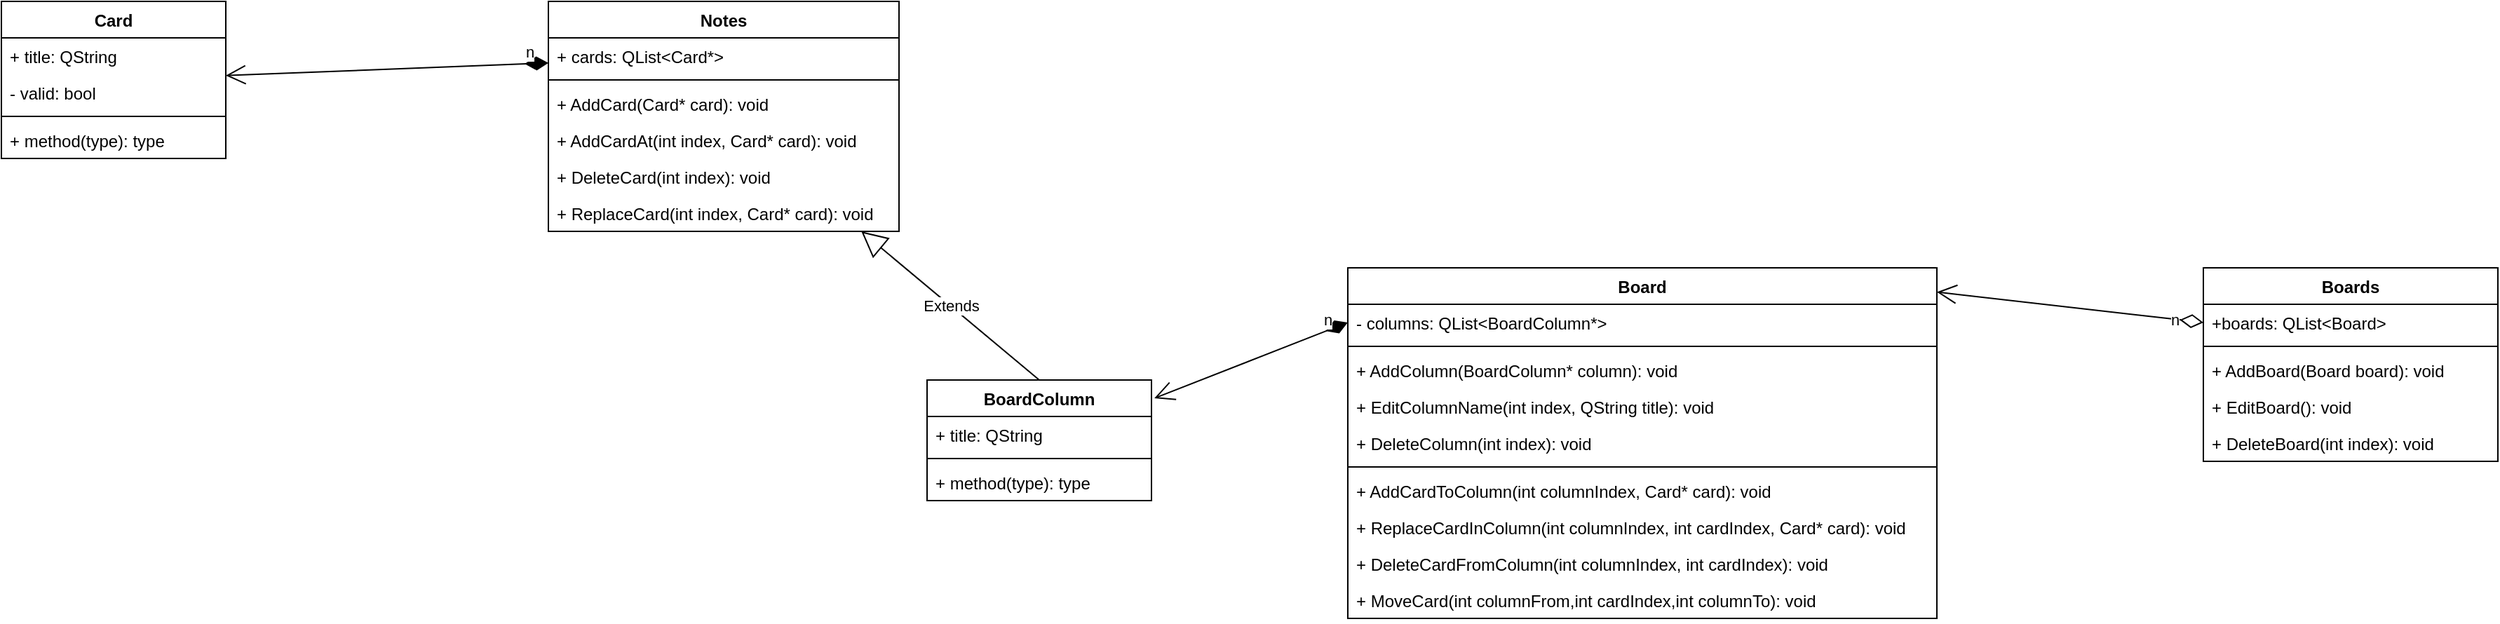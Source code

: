<mxfile version="14.6.13" type="device"><diagram id="CSuVZCnSPOmZjhs5n-r2" name="Страница 1"><mxGraphModel dx="1919" dy="1674" grid="1" gridSize="10" guides="1" tooltips="1" connect="1" arrows="1" fold="1" page="1" pageScale="1" pageWidth="827" pageHeight="1169" math="0" shadow="0"><root><mxCell id="0"/><mxCell id="1" parent="0"/><mxCell id="DFRHXNJqxid7YJgr2c0--1" value="Board" style="swimlane;fontStyle=1;align=center;verticalAlign=top;childLayout=stackLayout;horizontal=1;startSize=26;horizontalStack=0;resizeParent=1;resizeParentMax=0;resizeLast=0;collapsible=1;marginBottom=0;" vertex="1" parent="1"><mxGeometry x="480" y="100" width="420" height="250" as="geometry"/></mxCell><mxCell id="DFRHXNJqxid7YJgr2c0--2" value="- columns: QList&lt;BoardColumn*&gt;" style="text;strokeColor=none;fillColor=none;align=left;verticalAlign=top;spacingLeft=4;spacingRight=4;overflow=hidden;rotatable=0;points=[[0,0.5],[1,0.5]];portConstraint=eastwest;" vertex="1" parent="DFRHXNJqxid7YJgr2c0--1"><mxGeometry y="26" width="420" height="26" as="geometry"/></mxCell><mxCell id="DFRHXNJqxid7YJgr2c0--3" value="" style="line;strokeWidth=1;fillColor=none;align=left;verticalAlign=middle;spacingTop=-1;spacingLeft=3;spacingRight=3;rotatable=0;labelPosition=right;points=[];portConstraint=eastwest;" vertex="1" parent="DFRHXNJqxid7YJgr2c0--1"><mxGeometry y="52" width="420" height="8" as="geometry"/></mxCell><mxCell id="DFRHXNJqxid7YJgr2c0--4" value="+ AddColumn(BoardColumn* column): void" style="text;strokeColor=none;fillColor=none;align=left;verticalAlign=top;spacingLeft=4;spacingRight=4;overflow=hidden;rotatable=0;points=[[0,0.5],[1,0.5]];portConstraint=eastwest;" vertex="1" parent="DFRHXNJqxid7YJgr2c0--1"><mxGeometry y="60" width="420" height="26" as="geometry"/></mxCell><mxCell id="DFRHXNJqxid7YJgr2c0--20" value="+ EditColumnName(int index, QString title): void" style="text;strokeColor=none;fillColor=none;align=left;verticalAlign=top;spacingLeft=4;spacingRight=4;overflow=hidden;rotatable=0;points=[[0,0.5],[1,0.5]];portConstraint=eastwest;" vertex="1" parent="DFRHXNJqxid7YJgr2c0--1"><mxGeometry y="86" width="420" height="26" as="geometry"/></mxCell><mxCell id="DFRHXNJqxid7YJgr2c0--21" value="+ DeleteColumn(int index): void" style="text;strokeColor=none;fillColor=none;align=left;verticalAlign=top;spacingLeft=4;spacingRight=4;overflow=hidden;rotatable=0;points=[[0,0.5],[1,0.5]];portConstraint=eastwest;" vertex="1" parent="DFRHXNJqxid7YJgr2c0--1"><mxGeometry y="112" width="420" height="26" as="geometry"/></mxCell><mxCell id="DFRHXNJqxid7YJgr2c0--38" value="" style="line;strokeWidth=1;fillColor=none;align=left;verticalAlign=middle;spacingTop=-1;spacingLeft=3;spacingRight=3;rotatable=0;labelPosition=right;points=[];portConstraint=eastwest;" vertex="1" parent="DFRHXNJqxid7YJgr2c0--1"><mxGeometry y="138" width="420" height="8" as="geometry"/></mxCell><mxCell id="DFRHXNJqxid7YJgr2c0--22" value="+ AddCardToColumn(int columnIndex, Card* card): void" style="text;strokeColor=none;fillColor=none;align=left;verticalAlign=top;spacingLeft=4;spacingRight=4;overflow=hidden;rotatable=0;points=[[0,0.5],[1,0.5]];portConstraint=eastwest;" vertex="1" parent="DFRHXNJqxid7YJgr2c0--1"><mxGeometry y="146" width="420" height="26" as="geometry"/></mxCell><mxCell id="DFRHXNJqxid7YJgr2c0--23" value="+ ReplaceCardInColumn(int columnIndex, int cardIndex, Card* card): void" style="text;strokeColor=none;fillColor=none;align=left;verticalAlign=top;spacingLeft=4;spacingRight=4;overflow=hidden;rotatable=0;points=[[0,0.5],[1,0.5]];portConstraint=eastwest;" vertex="1" parent="DFRHXNJqxid7YJgr2c0--1"><mxGeometry y="172" width="420" height="26" as="geometry"/></mxCell><mxCell id="DFRHXNJqxid7YJgr2c0--24" value="+ DeleteCardFromColumn(int columnIndex, int cardIndex): void" style="text;strokeColor=none;fillColor=none;align=left;verticalAlign=top;spacingLeft=4;spacingRight=4;overflow=hidden;rotatable=0;points=[[0,0.5],[1,0.5]];portConstraint=eastwest;" vertex="1" parent="DFRHXNJqxid7YJgr2c0--1"><mxGeometry y="198" width="420" height="26" as="geometry"/></mxCell><mxCell id="DFRHXNJqxid7YJgr2c0--37" value="+ MoveCard(int columnFrom,int cardIndex,int columnTo): void" style="text;strokeColor=none;fillColor=none;align=left;verticalAlign=top;spacingLeft=4;spacingRight=4;overflow=hidden;rotatable=0;points=[[0,0.5],[1,0.5]];portConstraint=eastwest;" vertex="1" parent="DFRHXNJqxid7YJgr2c0--1"><mxGeometry y="224" width="420" height="26" as="geometry"/></mxCell><mxCell id="DFRHXNJqxid7YJgr2c0--5" value="BoardColumn" style="swimlane;fontStyle=1;align=center;verticalAlign=top;childLayout=stackLayout;horizontal=1;startSize=26;horizontalStack=0;resizeParent=1;resizeParentMax=0;resizeLast=0;collapsible=1;marginBottom=0;" vertex="1" parent="1"><mxGeometry x="180" y="180" width="160" height="86" as="geometry"/></mxCell><mxCell id="DFRHXNJqxid7YJgr2c0--6" value="+ title: QString" style="text;strokeColor=none;fillColor=none;align=left;verticalAlign=top;spacingLeft=4;spacingRight=4;overflow=hidden;rotatable=0;points=[[0,0.5],[1,0.5]];portConstraint=eastwest;" vertex="1" parent="DFRHXNJqxid7YJgr2c0--5"><mxGeometry y="26" width="160" height="26" as="geometry"/></mxCell><mxCell id="DFRHXNJqxid7YJgr2c0--7" value="" style="line;strokeWidth=1;fillColor=none;align=left;verticalAlign=middle;spacingTop=-1;spacingLeft=3;spacingRight=3;rotatable=0;labelPosition=right;points=[];portConstraint=eastwest;" vertex="1" parent="DFRHXNJqxid7YJgr2c0--5"><mxGeometry y="52" width="160" height="8" as="geometry"/></mxCell><mxCell id="DFRHXNJqxid7YJgr2c0--8" value="+ method(type): type" style="text;strokeColor=none;fillColor=none;align=left;verticalAlign=top;spacingLeft=4;spacingRight=4;overflow=hidden;rotatable=0;points=[[0,0.5],[1,0.5]];portConstraint=eastwest;" vertex="1" parent="DFRHXNJqxid7YJgr2c0--5"><mxGeometry y="60" width="160" height="26" as="geometry"/></mxCell><mxCell id="DFRHXNJqxid7YJgr2c0--9" value="n" style="endArrow=open;html=1;endSize=12;startArrow=diamondThin;startSize=14;startFill=1;align=left;verticalAlign=bottom;exitX=0;exitY=0.5;exitDx=0;exitDy=0;entryX=1.013;entryY=0.151;entryDx=0;entryDy=0;entryPerimeter=0;" edge="1" parent="1" source="DFRHXNJqxid7YJgr2c0--2" target="DFRHXNJqxid7YJgr2c0--5"><mxGeometry x="-0.727" relative="1" as="geometry"><mxPoint x="140" y="290" as="sourcePoint"/><mxPoint x="300" y="290" as="targetPoint"/><mxPoint as="offset"/></mxGeometry></mxCell><mxCell id="DFRHXNJqxid7YJgr2c0--10" value="Notes" style="swimlane;fontStyle=1;align=center;verticalAlign=top;childLayout=stackLayout;horizontal=1;startSize=26;horizontalStack=0;resizeParent=1;resizeParentMax=0;resizeLast=0;collapsible=1;marginBottom=0;" vertex="1" parent="1"><mxGeometry x="-90" y="-90" width="250" height="164" as="geometry"/></mxCell><mxCell id="DFRHXNJqxid7YJgr2c0--11" value="+ cards: QList&lt;Card*&gt;" style="text;strokeColor=none;fillColor=none;align=left;verticalAlign=top;spacingLeft=4;spacingRight=4;overflow=hidden;rotatable=0;points=[[0,0.5],[1,0.5]];portConstraint=eastwest;" vertex="1" parent="DFRHXNJqxid7YJgr2c0--10"><mxGeometry y="26" width="250" height="26" as="geometry"/></mxCell><mxCell id="DFRHXNJqxid7YJgr2c0--12" value="" style="line;strokeWidth=1;fillColor=none;align=left;verticalAlign=middle;spacingTop=-1;spacingLeft=3;spacingRight=3;rotatable=0;labelPosition=right;points=[];portConstraint=eastwest;" vertex="1" parent="DFRHXNJqxid7YJgr2c0--10"><mxGeometry y="52" width="250" height="8" as="geometry"/></mxCell><mxCell id="DFRHXNJqxid7YJgr2c0--13" value="+ AddCard(Card* card): void" style="text;strokeColor=none;fillColor=none;align=left;verticalAlign=top;spacingLeft=4;spacingRight=4;overflow=hidden;rotatable=0;points=[[0,0.5],[1,0.5]];portConstraint=eastwest;" vertex="1" parent="DFRHXNJqxid7YJgr2c0--10"><mxGeometry y="60" width="250" height="26" as="geometry"/></mxCell><mxCell id="DFRHXNJqxid7YJgr2c0--25" value="+ AddCardAt(int index, Card* card): void" style="text;strokeColor=none;fillColor=none;align=left;verticalAlign=top;spacingLeft=4;spacingRight=4;overflow=hidden;rotatable=0;points=[[0,0.5],[1,0.5]];portConstraint=eastwest;" vertex="1" parent="DFRHXNJqxid7YJgr2c0--10"><mxGeometry y="86" width="250" height="26" as="geometry"/></mxCell><mxCell id="DFRHXNJqxid7YJgr2c0--26" value="+ DeleteCard(int index): void" style="text;strokeColor=none;fillColor=none;align=left;verticalAlign=top;spacingLeft=4;spacingRight=4;overflow=hidden;rotatable=0;points=[[0,0.5],[1,0.5]];portConstraint=eastwest;" vertex="1" parent="DFRHXNJqxid7YJgr2c0--10"><mxGeometry y="112" width="250" height="26" as="geometry"/></mxCell><mxCell id="DFRHXNJqxid7YJgr2c0--27" value="+ ReplaceCard(int index, Card* card): void" style="text;strokeColor=none;fillColor=none;align=left;verticalAlign=top;spacingLeft=4;spacingRight=4;overflow=hidden;rotatable=0;points=[[0,0.5],[1,0.5]];portConstraint=eastwest;" vertex="1" parent="DFRHXNJqxid7YJgr2c0--10"><mxGeometry y="138" width="250" height="26" as="geometry"/></mxCell><mxCell id="DFRHXNJqxid7YJgr2c0--14" value="Extends" style="endArrow=block;endSize=16;endFill=0;html=1;exitX=0.5;exitY=0;exitDx=0;exitDy=0;" edge="1" parent="1" source="DFRHXNJqxid7YJgr2c0--5" target="DFRHXNJqxid7YJgr2c0--10"><mxGeometry width="160" relative="1" as="geometry"><mxPoint x="-180" y="60" as="sourcePoint"/><mxPoint x="-20" y="60" as="targetPoint"/></mxGeometry></mxCell><mxCell id="DFRHXNJqxid7YJgr2c0--15" value="Card" style="swimlane;fontStyle=1;align=center;verticalAlign=top;childLayout=stackLayout;horizontal=1;startSize=26;horizontalStack=0;resizeParent=1;resizeParentMax=0;resizeLast=0;collapsible=1;marginBottom=0;" vertex="1" parent="1"><mxGeometry x="-480" y="-90" width="160" height="112" as="geometry"/></mxCell><mxCell id="DFRHXNJqxid7YJgr2c0--16" value="+ title: QString" style="text;strokeColor=none;fillColor=none;align=left;verticalAlign=top;spacingLeft=4;spacingRight=4;overflow=hidden;rotatable=0;points=[[0,0.5],[1,0.5]];portConstraint=eastwest;" vertex="1" parent="DFRHXNJqxid7YJgr2c0--15"><mxGeometry y="26" width="160" height="26" as="geometry"/></mxCell><mxCell id="DFRHXNJqxid7YJgr2c0--28" value="- valid: bool" style="text;strokeColor=none;fillColor=none;align=left;verticalAlign=top;spacingLeft=4;spacingRight=4;overflow=hidden;rotatable=0;points=[[0,0.5],[1,0.5]];portConstraint=eastwest;" vertex="1" parent="DFRHXNJqxid7YJgr2c0--15"><mxGeometry y="52" width="160" height="26" as="geometry"/></mxCell><mxCell id="DFRHXNJqxid7YJgr2c0--17" value="" style="line;strokeWidth=1;fillColor=none;align=left;verticalAlign=middle;spacingTop=-1;spacingLeft=3;spacingRight=3;rotatable=0;labelPosition=right;points=[];portConstraint=eastwest;" vertex="1" parent="DFRHXNJqxid7YJgr2c0--15"><mxGeometry y="78" width="160" height="8" as="geometry"/></mxCell><mxCell id="DFRHXNJqxid7YJgr2c0--18" value="+ method(type): type" style="text;strokeColor=none;fillColor=none;align=left;verticalAlign=top;spacingLeft=4;spacingRight=4;overflow=hidden;rotatable=0;points=[[0,0.5],[1,0.5]];portConstraint=eastwest;" vertex="1" parent="DFRHXNJqxid7YJgr2c0--15"><mxGeometry y="86" width="160" height="26" as="geometry"/></mxCell><mxCell id="DFRHXNJqxid7YJgr2c0--19" value="n" style="endArrow=open;html=1;endSize=12;startArrow=diamondThin;startSize=14;startFill=1;align=left;verticalAlign=bottom;" edge="1" parent="1" source="DFRHXNJqxid7YJgr2c0--11" target="DFRHXNJqxid7YJgr2c0--15"><mxGeometry x="-0.845" relative="1" as="geometry"><mxPoint x="-130" y="-20" as="sourcePoint"/><mxPoint x="130" y="320" as="targetPoint"/><mxPoint as="offset"/></mxGeometry></mxCell><mxCell id="DFRHXNJqxid7YJgr2c0--29" value="Boards" style="swimlane;fontStyle=1;align=center;verticalAlign=top;childLayout=stackLayout;horizontal=1;startSize=26;horizontalStack=0;resizeParent=1;resizeParentMax=0;resizeLast=0;collapsible=1;marginBottom=0;" vertex="1" parent="1"><mxGeometry x="1090" y="100" width="210" height="138" as="geometry"/></mxCell><mxCell id="DFRHXNJqxid7YJgr2c0--30" value="+boards: QList&lt;Board&gt;" style="text;strokeColor=none;fillColor=none;align=left;verticalAlign=top;spacingLeft=4;spacingRight=4;overflow=hidden;rotatable=0;points=[[0,0.5],[1,0.5]];portConstraint=eastwest;" vertex="1" parent="DFRHXNJqxid7YJgr2c0--29"><mxGeometry y="26" width="210" height="26" as="geometry"/></mxCell><mxCell id="DFRHXNJqxid7YJgr2c0--31" value="" style="line;strokeWidth=1;fillColor=none;align=left;verticalAlign=middle;spacingTop=-1;spacingLeft=3;spacingRight=3;rotatable=0;labelPosition=right;points=[];portConstraint=eastwest;" vertex="1" parent="DFRHXNJqxid7YJgr2c0--29"><mxGeometry y="52" width="210" height="8" as="geometry"/></mxCell><mxCell id="DFRHXNJqxid7YJgr2c0--32" value="+ AddBoard(Board board): void" style="text;strokeColor=none;fillColor=none;align=left;verticalAlign=top;spacingLeft=4;spacingRight=4;overflow=hidden;rotatable=0;points=[[0,0.5],[1,0.5]];portConstraint=eastwest;" vertex="1" parent="DFRHXNJqxid7YJgr2c0--29"><mxGeometry y="60" width="210" height="26" as="geometry"/></mxCell><mxCell id="DFRHXNJqxid7YJgr2c0--33" value="+ EditBoard(): void" style="text;strokeColor=none;fillColor=none;align=left;verticalAlign=top;spacingLeft=4;spacingRight=4;overflow=hidden;rotatable=0;points=[[0,0.5],[1,0.5]];portConstraint=eastwest;" vertex="1" parent="DFRHXNJqxid7YJgr2c0--29"><mxGeometry y="86" width="210" height="26" as="geometry"/></mxCell><mxCell id="DFRHXNJqxid7YJgr2c0--34" value="+ DeleteBoard(int index): void" style="text;strokeColor=none;fillColor=none;align=left;verticalAlign=top;spacingLeft=4;spacingRight=4;overflow=hidden;rotatable=0;points=[[0,0.5],[1,0.5]];portConstraint=eastwest;" vertex="1" parent="DFRHXNJqxid7YJgr2c0--29"><mxGeometry y="112" width="210" height="26" as="geometry"/></mxCell><mxCell id="DFRHXNJqxid7YJgr2c0--36" value="n" style="endArrow=open;html=1;endSize=12;startArrow=diamondThin;startSize=14;startFill=0;align=left;verticalAlign=bottom;entryX=1;entryY=0.069;entryDx=0;entryDy=0;entryPerimeter=0;exitX=0;exitY=0.5;exitDx=0;exitDy=0;" edge="1" parent="1" source="DFRHXNJqxid7YJgr2c0--30" target="DFRHXNJqxid7YJgr2c0--1"><mxGeometry x="-0.75" y="10" relative="1" as="geometry"><mxPoint x="860" y="-40" as="sourcePoint"/><mxPoint x="1020" y="-40" as="targetPoint"/><mxPoint as="offset"/></mxGeometry></mxCell></root></mxGraphModel></diagram></mxfile>
